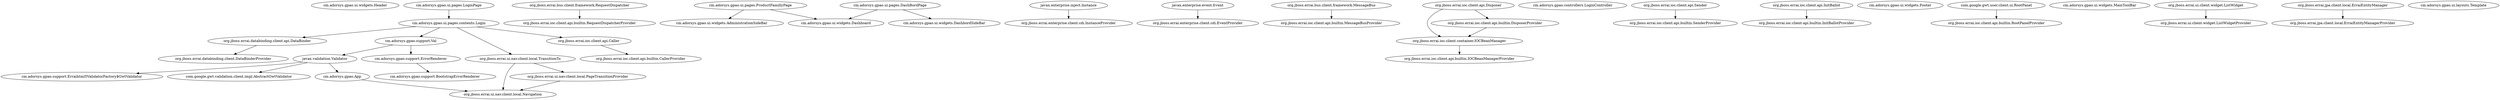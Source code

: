 //
// Generated IOC bean dependency graph in GraphViz DOT format.
//

digraph g {
  "cm.adorsys.gpao.ui.widgets.Header"
  "org.jboss.errai.databinding.client.DataBinderProvider"
  "org.jboss.errai.databinding.client.api.DataBinder" -> "org.jboss.errai.databinding.client.DataBinderProvider"
  "org.jboss.errai.ioc.client.api.builtin.RequestDispatcherProvider"
  "cm.adorsys.gpao.ui.widgets.AdministrationSideBar"
  "org.jboss.errai.enterprise.client.cdi.InstanceProvider"
  "javax.enterprise.inject.Instance" -> "org.jboss.errai.enterprise.client.cdi.InstanceProvider"
  "cm.adorsys.gpao.support.Erraihtml5ValidatorFactory$GwtValidator"
  "com.google.gwt.validation.client.impl.AbstractGwtValidator"
  "org.jboss.errai.ui.nav.client.local.Navigation"
  "cm.adorsys.gpao.App" -> "org.jboss.errai.ui.nav.client.local.Navigation"
  "javax.validation.Validator" -> "cm.adorsys.gpao.support.Erraihtml5ValidatorFactory$GwtValidator"
  "javax.validation.Validator" -> "com.google.gwt.validation.client.impl.AbstractGwtValidator"
  "javax.validation.Validator" -> "cm.adorsys.gpao.App"
  "cm.adorsys.gpao.support.BootstrapErrorRenderer"
  "cm.adorsys.gpao.support.ErrorRenderer" -> "cm.adorsys.gpao.support.BootstrapErrorRenderer"
  "cm.adorsys.gpao.support.Val" -> "javax.validation.Validator"
  "cm.adorsys.gpao.support.Val" -> "cm.adorsys.gpao.support.ErrorRenderer"
  "org.jboss.errai.ui.nav.client.local.PageTransitionProvider" -> "org.jboss.errai.ui.nav.client.local.Navigation"
  "org.jboss.errai.ui.nav.client.local.TransitionTo" -> "org.jboss.errai.ui.nav.client.local.Navigation"
  "org.jboss.errai.ui.nav.client.local.TransitionTo" -> "org.jboss.errai.ui.nav.client.local.PageTransitionProvider"
  "org.jboss.errai.ioc.client.api.builtin.CallerProvider"
  "org.jboss.errai.ioc.client.api.Caller" -> "org.jboss.errai.ioc.client.api.builtin.CallerProvider"
  "cm.adorsys.gpao.ui.pages.contents.Login" -> "cm.adorsys.gpao.support.Val"
  "cm.adorsys.gpao.ui.pages.contents.Login" -> "org.jboss.errai.databinding.client.api.DataBinder"
  "cm.adorsys.gpao.ui.pages.contents.Login" -> "org.jboss.errai.ui.nav.client.local.TransitionTo"
  "cm.adorsys.gpao.ui.pages.contents.Login" -> "org.jboss.errai.ioc.client.api.Caller"
  "cm.adorsys.gpao.ui.pages.LoginPage" -> "cm.adorsys.gpao.ui.pages.contents.Login"
  "org.jboss.errai.enterprise.client.cdi.EventProvider"
  "javax.enterprise.event.Event" -> "org.jboss.errai.enterprise.client.cdi.EventProvider"
  "cm.adorsys.gpao.ui.widgets.Dashboard"
  "cm.adorsys.gpao.ui.pages.ProductFamillyPage" -> "cm.adorsys.gpao.ui.widgets.Dashboard"
  "cm.adorsys.gpao.ui.pages.ProductFamillyPage" -> "cm.adorsys.gpao.ui.widgets.AdministrationSideBar"
  "org.jboss.errai.ioc.client.api.builtin.MessageBusProvider"
  "org.jboss.errai.ioc.client.api.builtin.IOCBeanManagerProvider"
  "cm.adorsys.gpao.ui.widgets.DashbordSideBar"
  "org.jboss.errai.bus.client.framework.RequestDispatcher" -> "org.jboss.errai.ioc.client.api.builtin.RequestDispatcherProvider"
  "cm.adorsys.gpao.controllers.LoginController"
  "cm.adorsys.gpao.ui.pages.DashBordPage" -> "cm.adorsys.gpao.ui.widgets.Dashboard"
  "cm.adorsys.gpao.ui.pages.DashBordPage" -> "cm.adorsys.gpao.ui.widgets.DashbordSideBar"
  "org.jboss.errai.ioc.client.api.builtin.SenderProvider"
  "org.jboss.errai.ioc.client.api.Sender" -> "org.jboss.errai.ioc.client.api.builtin.SenderProvider"
  "org.jboss.errai.ioc.client.api.builtin.InitBallotProvider"
  "org.jboss.errai.ioc.client.container.IOCBeanManager" -> "org.jboss.errai.ioc.client.api.builtin.IOCBeanManagerProvider"
  "cm.adorsys.gpao.ui.widgets.Footer"
  "org.jboss.errai.ioc.client.api.builtin.RootPanelProvider"
  "com.google.gwt.user.client.ui.RootPanel" -> "org.jboss.errai.ioc.client.api.builtin.RootPanelProvider"
  "cm.adorsys.gpao.ui.widgets.MainToolBar"
  "org.jboss.errai.ui.client.widget.ListWidgetProvider"
  "org.jboss.errai.ioc.client.api.InitBallot" -> "org.jboss.errai.ioc.client.api.builtin.InitBallotProvider"
  "org.jboss.errai.jpa.client.local.ErraiEntityManagerProvider"
  "org.jboss.errai.jpa.client.local.ErraiEntityManager" -> "org.jboss.errai.jpa.client.local.ErraiEntityManagerProvider"
  "org.jboss.errai.bus.client.framework.MessageBus" -> "org.jboss.errai.ioc.client.api.builtin.MessageBusProvider"
  "org.jboss.errai.ioc.client.api.builtin.DisposerProvider" -> "org.jboss.errai.ioc.client.container.IOCBeanManager"
  "org.jboss.errai.ioc.client.api.Disposer" -> "org.jboss.errai.ioc.client.api.builtin.DisposerProvider"
  "org.jboss.errai.ioc.client.api.Disposer" -> "org.jboss.errai.ioc.client.container.IOCBeanManager"
  "org.jboss.errai.ui.client.widget.ListWidget" -> "org.jboss.errai.ui.client.widget.ListWidgetProvider"
  "cm.adorsys.gpao.ui.layouts.Template"
}